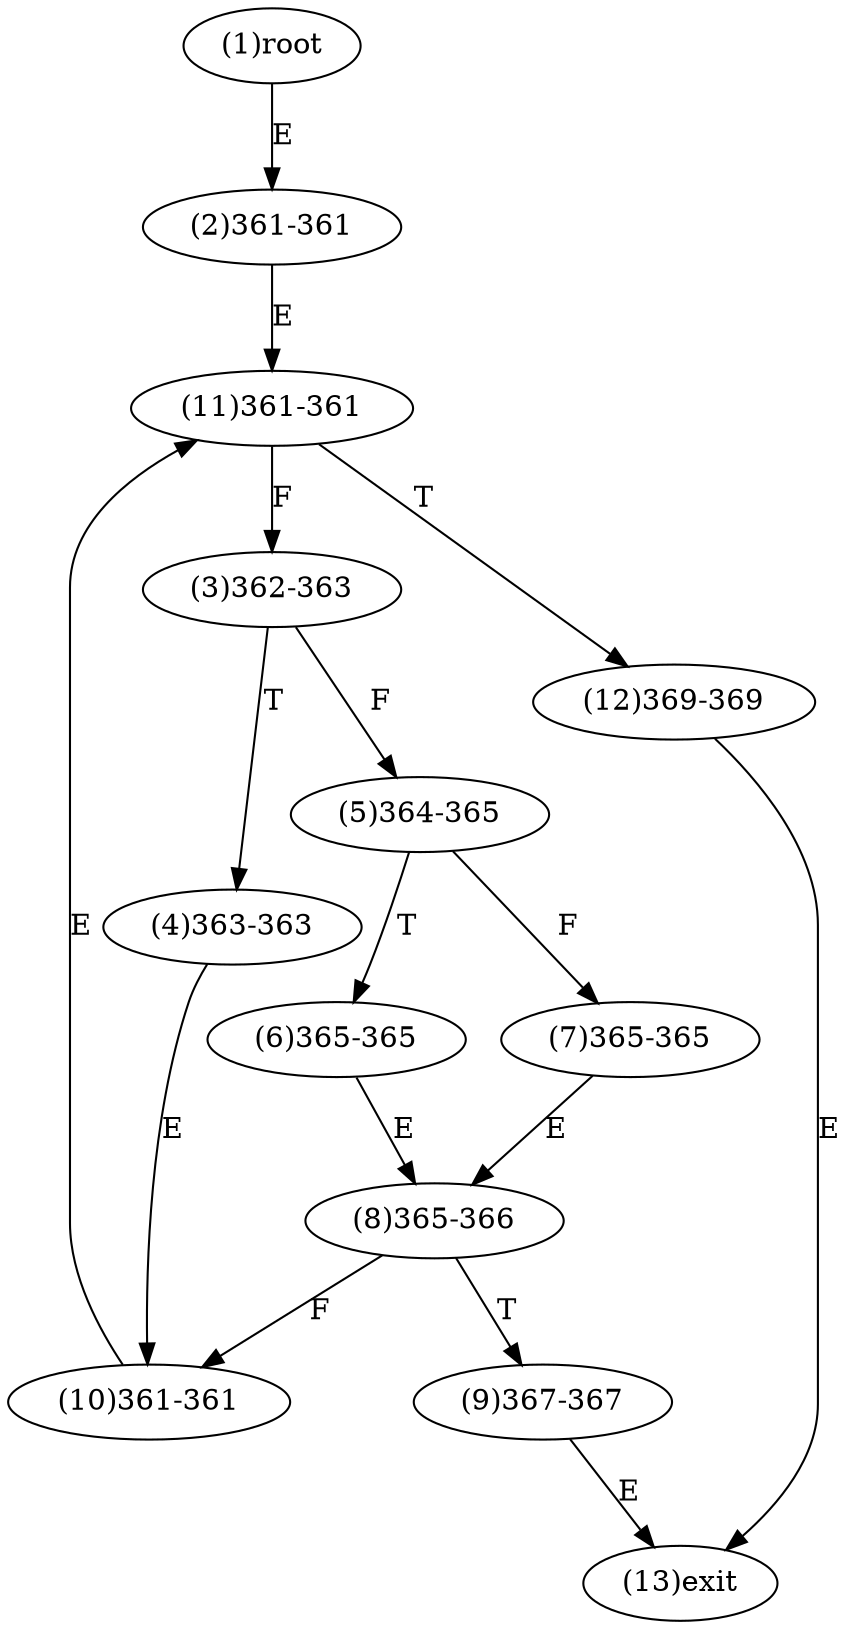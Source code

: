 digraph "" { 
1[ label="(1)root"];
2[ label="(2)361-361"];
3[ label="(3)362-363"];
4[ label="(4)363-363"];
5[ label="(5)364-365"];
6[ label="(6)365-365"];
7[ label="(7)365-365"];
8[ label="(8)365-366"];
9[ label="(9)367-367"];
10[ label="(10)361-361"];
11[ label="(11)361-361"];
12[ label="(12)369-369"];
13[ label="(13)exit"];
1->2[ label="E"];
2->11[ label="E"];
3->5[ label="F"];
3->4[ label="T"];
4->10[ label="E"];
5->7[ label="F"];
5->6[ label="T"];
6->8[ label="E"];
7->8[ label="E"];
8->10[ label="F"];
8->9[ label="T"];
9->13[ label="E"];
10->11[ label="E"];
11->3[ label="F"];
11->12[ label="T"];
12->13[ label="E"];
}